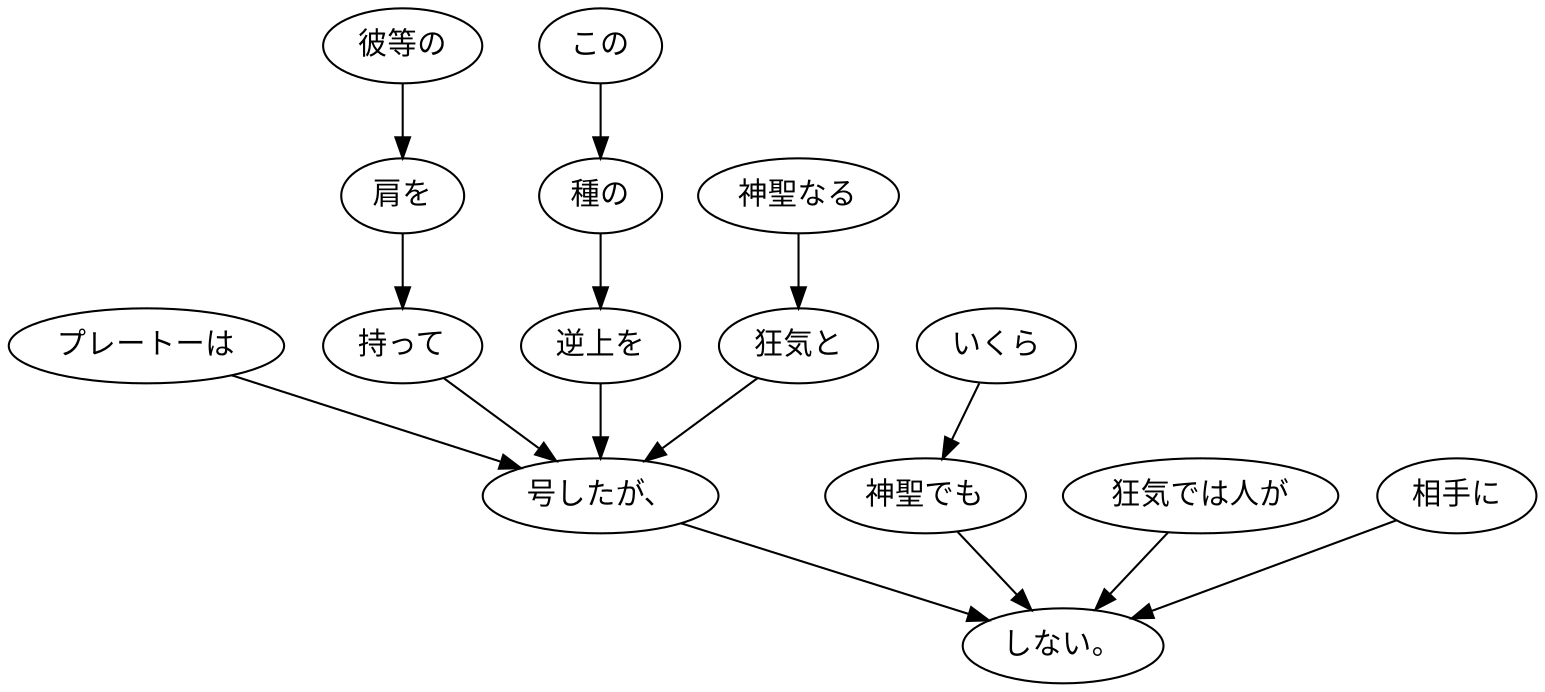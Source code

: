 digraph graph4883 {
	node0 [label="プレートーは"];
	node1 [label="彼等の"];
	node2 [label="肩を"];
	node3 [label="持って"];
	node4 [label="この"];
	node5 [label="種の"];
	node6 [label="逆上を"];
	node7 [label="神聖なる"];
	node8 [label="狂気と"];
	node9 [label="号したが、"];
	node10 [label="いくら"];
	node11 [label="神聖でも"];
	node12 [label="狂気では人が"];
	node13 [label="相手に"];
	node14 [label="しない。"];
	node0 -> node9;
	node1 -> node2;
	node2 -> node3;
	node3 -> node9;
	node4 -> node5;
	node5 -> node6;
	node6 -> node9;
	node7 -> node8;
	node8 -> node9;
	node9 -> node14;
	node10 -> node11;
	node11 -> node14;
	node12 -> node14;
	node13 -> node14;
}

